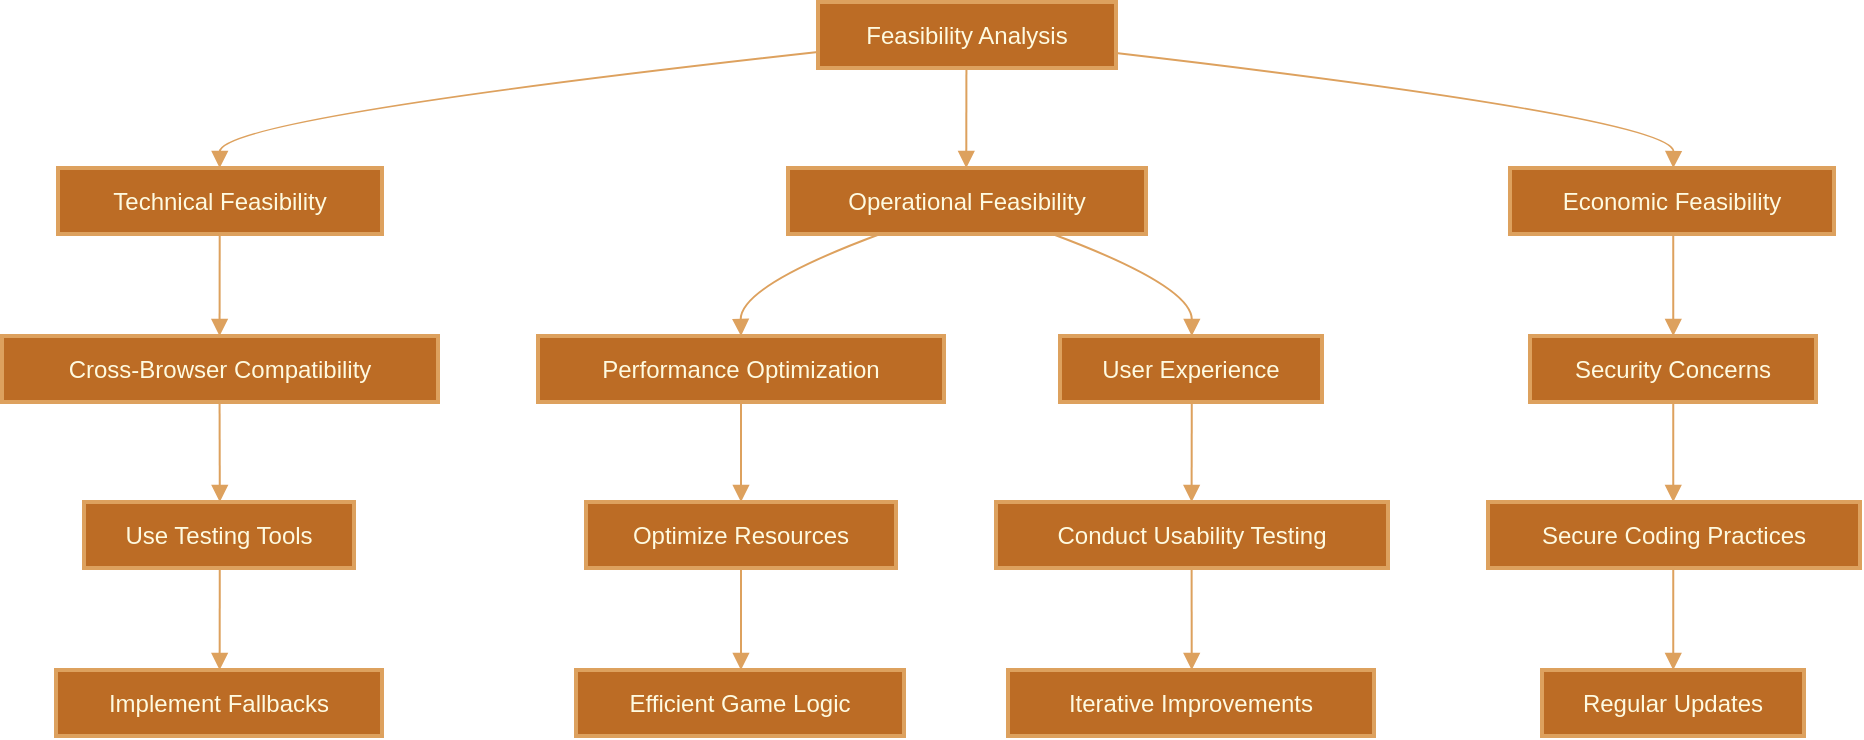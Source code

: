 <mxfile version="24.3.1" type="device">
  <diagram name="Page-1" id="JVuCq7uCKStCBvQKE5Qm">
    <mxGraphModel dx="1400" dy="696" grid="1" gridSize="10" guides="1" tooltips="1" connect="1" arrows="1" fold="1" page="1" pageScale="1" pageWidth="850" pageHeight="1100" math="0" shadow="0">
      <root>
        <mxCell id="0" />
        <mxCell id="1" parent="0" />
        <mxCell id="NMJQN55pwnNwVcLuGxfw-342" value="Feasibility Analysis" style="whiteSpace=wrap;strokeWidth=2;labelBackgroundColor=none;fillColor=#BC6C25;strokeColor=#DDA15E;fontColor=#FEFAE0;" vertex="1" parent="1">
          <mxGeometry x="428" y="20" width="149" height="33" as="geometry" />
        </mxCell>
        <mxCell id="NMJQN55pwnNwVcLuGxfw-343" value="Technical Feasibility" style="whiteSpace=wrap;strokeWidth=2;labelBackgroundColor=none;fillColor=#BC6C25;strokeColor=#DDA15E;fontColor=#FEFAE0;" vertex="1" parent="1">
          <mxGeometry x="48" y="103" width="162" height="33" as="geometry" />
        </mxCell>
        <mxCell id="NMJQN55pwnNwVcLuGxfw-344" value="Operational Feasibility" style="whiteSpace=wrap;strokeWidth=2;labelBackgroundColor=none;fillColor=#BC6C25;strokeColor=#DDA15E;fontColor=#FEFAE0;" vertex="1" parent="1">
          <mxGeometry x="413" y="103" width="179" height="33" as="geometry" />
        </mxCell>
        <mxCell id="NMJQN55pwnNwVcLuGxfw-345" value="Economic Feasibility" style="whiteSpace=wrap;strokeWidth=2;labelBackgroundColor=none;fillColor=#BC6C25;strokeColor=#DDA15E;fontColor=#FEFAE0;" vertex="1" parent="1">
          <mxGeometry x="774" y="103" width="162" height="33" as="geometry" />
        </mxCell>
        <mxCell id="NMJQN55pwnNwVcLuGxfw-346" value="Cross-Browser Compatibility" style="whiteSpace=wrap;strokeWidth=2;labelBackgroundColor=none;fillColor=#BC6C25;strokeColor=#DDA15E;fontColor=#FEFAE0;" vertex="1" parent="1">
          <mxGeometry x="20" y="187" width="218" height="33" as="geometry" />
        </mxCell>
        <mxCell id="NMJQN55pwnNwVcLuGxfw-347" value="Use Testing Tools" style="whiteSpace=wrap;strokeWidth=2;labelBackgroundColor=none;fillColor=#BC6C25;strokeColor=#DDA15E;fontColor=#FEFAE0;" vertex="1" parent="1">
          <mxGeometry x="61" y="270" width="135" height="33" as="geometry" />
        </mxCell>
        <mxCell id="NMJQN55pwnNwVcLuGxfw-348" value="Performance Optimization" style="whiteSpace=wrap;strokeWidth=2;labelBackgroundColor=none;fillColor=#BC6C25;strokeColor=#DDA15E;fontColor=#FEFAE0;" vertex="1" parent="1">
          <mxGeometry x="288" y="187" width="203" height="33" as="geometry" />
        </mxCell>
        <mxCell id="NMJQN55pwnNwVcLuGxfw-349" value="Optimize Resources" style="whiteSpace=wrap;strokeWidth=2;labelBackgroundColor=none;fillColor=#BC6C25;strokeColor=#DDA15E;fontColor=#FEFAE0;" vertex="1" parent="1">
          <mxGeometry x="312" y="270" width="155" height="33" as="geometry" />
        </mxCell>
        <mxCell id="NMJQN55pwnNwVcLuGxfw-350" value="User Experience" style="whiteSpace=wrap;strokeWidth=2;labelBackgroundColor=none;fillColor=#BC6C25;strokeColor=#DDA15E;fontColor=#FEFAE0;" vertex="1" parent="1">
          <mxGeometry x="549" y="187" width="131" height="33" as="geometry" />
        </mxCell>
        <mxCell id="NMJQN55pwnNwVcLuGxfw-351" value="Conduct Usability Testing" style="whiteSpace=wrap;strokeWidth=2;labelBackgroundColor=none;fillColor=#BC6C25;strokeColor=#DDA15E;fontColor=#FEFAE0;" vertex="1" parent="1">
          <mxGeometry x="517" y="270" width="196" height="33" as="geometry" />
        </mxCell>
        <mxCell id="NMJQN55pwnNwVcLuGxfw-352" value="Security Concerns" style="whiteSpace=wrap;strokeWidth=2;labelBackgroundColor=none;fillColor=#BC6C25;strokeColor=#DDA15E;fontColor=#FEFAE0;" vertex="1" parent="1">
          <mxGeometry x="784" y="187" width="143" height="33" as="geometry" />
        </mxCell>
        <mxCell id="NMJQN55pwnNwVcLuGxfw-353" value="Secure Coding Practices" style="whiteSpace=wrap;strokeWidth=2;labelBackgroundColor=none;fillColor=#BC6C25;strokeColor=#DDA15E;fontColor=#FEFAE0;" vertex="1" parent="1">
          <mxGeometry x="763" y="270" width="186" height="33" as="geometry" />
        </mxCell>
        <mxCell id="NMJQN55pwnNwVcLuGxfw-354" value="Implement Fallbacks" style="whiteSpace=wrap;strokeWidth=2;labelBackgroundColor=none;fillColor=#BC6C25;strokeColor=#DDA15E;fontColor=#FEFAE0;" vertex="1" parent="1">
          <mxGeometry x="47" y="354" width="163" height="33" as="geometry" />
        </mxCell>
        <mxCell id="NMJQN55pwnNwVcLuGxfw-355" value="Efficient Game Logic" style="whiteSpace=wrap;strokeWidth=2;labelBackgroundColor=none;fillColor=#BC6C25;strokeColor=#DDA15E;fontColor=#FEFAE0;" vertex="1" parent="1">
          <mxGeometry x="307" y="354" width="164" height="33" as="geometry" />
        </mxCell>
        <mxCell id="NMJQN55pwnNwVcLuGxfw-356" value="Iterative Improvements" style="whiteSpace=wrap;strokeWidth=2;labelBackgroundColor=none;fillColor=#BC6C25;strokeColor=#DDA15E;fontColor=#FEFAE0;" vertex="1" parent="1">
          <mxGeometry x="523" y="354" width="183" height="33" as="geometry" />
        </mxCell>
        <mxCell id="NMJQN55pwnNwVcLuGxfw-357" value="Regular Updates" style="whiteSpace=wrap;strokeWidth=2;labelBackgroundColor=none;fillColor=#BC6C25;strokeColor=#DDA15E;fontColor=#FEFAE0;" vertex="1" parent="1">
          <mxGeometry x="790" y="354" width="131" height="33" as="geometry" />
        </mxCell>
        <mxCell id="NMJQN55pwnNwVcLuGxfw-358" value="" style="curved=1;startArrow=none;endArrow=block;exitX=-0.003;exitY=0.759;entryX=0.499;entryY=0.012;rounded=0;labelBackgroundColor=none;strokeColor=#DDA15E;fontColor=default;" edge="1" parent="1" source="NMJQN55pwnNwVcLuGxfw-342" target="NMJQN55pwnNwVcLuGxfw-343">
          <mxGeometry relative="1" as="geometry">
            <Array as="points">
              <mxPoint x="129" y="78" />
            </Array>
          </mxGeometry>
        </mxCell>
        <mxCell id="NMJQN55pwnNwVcLuGxfw-359" value="" style="curved=1;startArrow=none;endArrow=block;exitX=0.498;exitY=1.012;entryX=0.498;entryY=0.012;rounded=0;labelBackgroundColor=none;strokeColor=#DDA15E;fontColor=default;" edge="1" parent="1" source="NMJQN55pwnNwVcLuGxfw-342" target="NMJQN55pwnNwVcLuGxfw-344">
          <mxGeometry relative="1" as="geometry">
            <Array as="points" />
          </mxGeometry>
        </mxCell>
        <mxCell id="NMJQN55pwnNwVcLuGxfw-360" value="" style="curved=1;startArrow=none;endArrow=block;exitX=0.999;exitY=0.773;entryX=0.504;entryY=0.012;rounded=0;labelBackgroundColor=none;strokeColor=#DDA15E;fontColor=default;" edge="1" parent="1" source="NMJQN55pwnNwVcLuGxfw-342" target="NMJQN55pwnNwVcLuGxfw-345">
          <mxGeometry relative="1" as="geometry">
            <Array as="points">
              <mxPoint x="856" y="78" />
            </Array>
          </mxGeometry>
        </mxCell>
        <mxCell id="NMJQN55pwnNwVcLuGxfw-361" value="" style="curved=1;startArrow=none;endArrow=block;exitX=0.499;exitY=1.024;entryX=0.499;entryY=-0.006;rounded=0;labelBackgroundColor=none;strokeColor=#DDA15E;fontColor=default;" edge="1" parent="1" source="NMJQN55pwnNwVcLuGxfw-343" target="NMJQN55pwnNwVcLuGxfw-346">
          <mxGeometry relative="1" as="geometry">
            <Array as="points" />
          </mxGeometry>
        </mxCell>
        <mxCell id="NMJQN55pwnNwVcLuGxfw-362" value="" style="curved=1;startArrow=none;endArrow=block;exitX=0.499;exitY=1.006;entryX=0.503;entryY=0.006;rounded=0;labelBackgroundColor=none;strokeColor=#DDA15E;fontColor=default;" edge="1" parent="1" source="NMJQN55pwnNwVcLuGxfw-346" target="NMJQN55pwnNwVcLuGxfw-347">
          <mxGeometry relative="1" as="geometry">
            <Array as="points" />
          </mxGeometry>
        </mxCell>
        <mxCell id="NMJQN55pwnNwVcLuGxfw-363" value="" style="curved=1;startArrow=none;endArrow=block;exitX=0.246;exitY=1.024;entryX=0.5;entryY=-0.006;rounded=0;labelBackgroundColor=none;strokeColor=#DDA15E;fontColor=default;" edge="1" parent="1" source="NMJQN55pwnNwVcLuGxfw-344" target="NMJQN55pwnNwVcLuGxfw-348">
          <mxGeometry relative="1" as="geometry">
            <Array as="points">
              <mxPoint x="389" y="162" />
            </Array>
          </mxGeometry>
        </mxCell>
        <mxCell id="NMJQN55pwnNwVcLuGxfw-364" value="" style="curved=1;startArrow=none;endArrow=block;exitX=0.5;exitY=1.006;entryX=0.5;entryY=0.006;rounded=0;labelBackgroundColor=none;strokeColor=#DDA15E;fontColor=default;" edge="1" parent="1" source="NMJQN55pwnNwVcLuGxfw-348" target="NMJQN55pwnNwVcLuGxfw-349">
          <mxGeometry relative="1" as="geometry">
            <Array as="points" />
          </mxGeometry>
        </mxCell>
        <mxCell id="NMJQN55pwnNwVcLuGxfw-365" value="" style="curved=1;startArrow=none;endArrow=block;exitX=0.75;exitY=1.024;entryX=0.503;entryY=-0.006;rounded=0;labelBackgroundColor=none;strokeColor=#DDA15E;fontColor=default;" edge="1" parent="1" source="NMJQN55pwnNwVcLuGxfw-344" target="NMJQN55pwnNwVcLuGxfw-350">
          <mxGeometry relative="1" as="geometry">
            <Array as="points">
              <mxPoint x="615" y="162" />
            </Array>
          </mxGeometry>
        </mxCell>
        <mxCell id="NMJQN55pwnNwVcLuGxfw-366" value="" style="curved=1;startArrow=none;endArrow=block;exitX=0.503;exitY=1.006;entryX=0.499;entryY=0.006;rounded=0;labelBackgroundColor=none;strokeColor=#DDA15E;fontColor=default;" edge="1" parent="1" source="NMJQN55pwnNwVcLuGxfw-350" target="NMJQN55pwnNwVcLuGxfw-351">
          <mxGeometry relative="1" as="geometry">
            <Array as="points" />
          </mxGeometry>
        </mxCell>
        <mxCell id="NMJQN55pwnNwVcLuGxfw-367" value="" style="curved=1;startArrow=none;endArrow=block;exitX=0.504;exitY=1.024;entryX=0.501;entryY=-0.006;rounded=0;labelBackgroundColor=none;strokeColor=#DDA15E;fontColor=default;" edge="1" parent="1" source="NMJQN55pwnNwVcLuGxfw-345" target="NMJQN55pwnNwVcLuGxfw-352">
          <mxGeometry relative="1" as="geometry">
            <Array as="points" />
          </mxGeometry>
        </mxCell>
        <mxCell id="NMJQN55pwnNwVcLuGxfw-368" value="" style="curved=1;startArrow=none;endArrow=block;exitX=0.501;exitY=1.006;entryX=0.498;entryY=0.006;rounded=0;labelBackgroundColor=none;strokeColor=#DDA15E;fontColor=default;" edge="1" parent="1" source="NMJQN55pwnNwVcLuGxfw-352" target="NMJQN55pwnNwVcLuGxfw-353">
          <mxGeometry relative="1" as="geometry">
            <Array as="points" />
          </mxGeometry>
        </mxCell>
        <mxCell id="NMJQN55pwnNwVcLuGxfw-369" value="" style="curved=1;startArrow=none;endArrow=block;exitX=0.503;exitY=1.018;entryX=0.502;entryY=-0.012;rounded=0;labelBackgroundColor=none;strokeColor=#DDA15E;fontColor=default;" edge="1" parent="1" source="NMJQN55pwnNwVcLuGxfw-347" target="NMJQN55pwnNwVcLuGxfw-354">
          <mxGeometry relative="1" as="geometry">
            <Array as="points" />
          </mxGeometry>
        </mxCell>
        <mxCell id="NMJQN55pwnNwVcLuGxfw-370" value="" style="curved=1;startArrow=none;endArrow=block;exitX=0.5;exitY=1.018;entryX=0.503;entryY=-0.012;rounded=0;labelBackgroundColor=none;strokeColor=#DDA15E;fontColor=default;" edge="1" parent="1" source="NMJQN55pwnNwVcLuGxfw-349" target="NMJQN55pwnNwVcLuGxfw-355">
          <mxGeometry relative="1" as="geometry">
            <Array as="points" />
          </mxGeometry>
        </mxCell>
        <mxCell id="NMJQN55pwnNwVcLuGxfw-371" value="" style="curved=1;startArrow=none;endArrow=block;exitX=0.499;exitY=1.018;entryX=0.502;entryY=-0.012;rounded=0;labelBackgroundColor=none;strokeColor=#DDA15E;fontColor=default;" edge="1" parent="1" source="NMJQN55pwnNwVcLuGxfw-351" target="NMJQN55pwnNwVcLuGxfw-356">
          <mxGeometry relative="1" as="geometry">
            <Array as="points" />
          </mxGeometry>
        </mxCell>
        <mxCell id="NMJQN55pwnNwVcLuGxfw-372" value="" style="curved=1;startArrow=none;endArrow=block;exitX=0.498;exitY=1.018;entryX=0.501;entryY=-0.012;rounded=0;labelBackgroundColor=none;strokeColor=#DDA15E;fontColor=default;" edge="1" parent="1" source="NMJQN55pwnNwVcLuGxfw-353" target="NMJQN55pwnNwVcLuGxfw-357">
          <mxGeometry relative="1" as="geometry">
            <Array as="points" />
          </mxGeometry>
        </mxCell>
      </root>
    </mxGraphModel>
  </diagram>
</mxfile>
